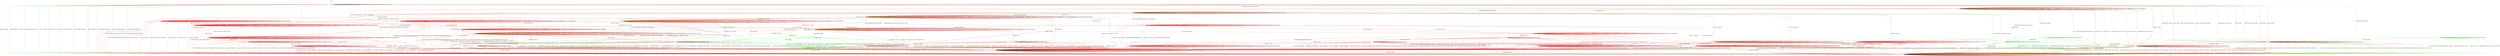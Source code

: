 digraph "" {
	graph ["Incoming time"=0.08828949928283691,
		"Outgoing time"=0.14603710174560547,
		Output="{'States': 36, 'Transitions': 837}",
		Reference="{'States': 32, 'Transitions': 683}",
		Solver=z3,
		Updated="{'States': 18, 'Transitions': 222}",
		"f-measure"=0.15027624309392265,
		precision=0.3063063063063063,
		recall=0.09956076134699854
	];
	a -> a	[key=0,
		label="CH_CLOSE / CH_NONE"];
	a -> a	[key=1,
		label="CH_REQUEST_PTY / CH_NONE"];
	a -> a	[key=2,
		label="CH_EOF / CH_NONE"];
	a -> a	[key=3,
		label="CH_DATA / CH_NONE"];
	a -> a	[key=4,
		color=red,
		label="CH_WINDOW_ADJUST / CH_NONE"];
	a -> a	[key=5,
		color=red,
		label="CH_EXTENDED_DATA / CH_NONE"];
	a -> b	[key=0,
		color=red,
		label="REKEY / KEXINIT|KEX31+NEWKEYS|NO_RESP"];
	a -> g	[key=0,
		color=green,
		label="CH_OPEN / KEXINIT"];
	a -> g	[key=1,
		color=red,
		label="CH_OPEN / KEXINIT+DISCONNECT"];
	a -> i	[key=0,
		color=green,
		label="UA_PK_NOK / KEXINIT"];
	a -> i	[key=1,
		color=green,
		label="SERVICE_REQUEST_AUTH / KEXINIT"];
	a -> i	[key=2,
		color=green,
		label="SERVICE_REQUEST_CONN / KEXINIT"];
	a -> i	[key=3,
		color=green,
		label="UA_PK_OK / KEXINIT"];
	a -> i	[key=4,
		color=red,
		label="DISCONNECT / KEXINIT"];
	a -> i	[key=5,
		color=red,
		label="UA_PK_OK / KEXINIT+DISCONNECT"];
	a -> i	[key=6,
		color=red,
		label="UA_NONE / KEXINIT+DISCONNECT"];
	a -> i	[key=7,
		color=red,
		label="NEWKEYS / KEXINIT"];
	a -> i	[key=8,
		color=red,
		label="UA_PK_NOK / KEXINIT+DISCONNECT"];
	a -> i	[key=9,
		color=red,
		label="UA_PW_OK / KEXINIT+DISCONNECT"];
	a -> i	[key=10,
		color=red,
		label="UA_PW_NOK / KEXINIT+DISCONNECT"];
	a -> j	[key=0,
		label="KEXINIT / KEXINIT"];
	a -> j	[key=1,
		color=green,
		label="KEX30 / KEXINIT+UNIMPLEMENTED"];
	a -> j	[key=2,
		color=green,
		label="NEWKEYS / KEXINIT+UNIMPLEMENTED"];
	a -> j	[key=3,
		color=red,
		label="SERVICE_REQUEST_AUTH / KEXINIT"];
	a -> j	[key=4,
		color=red,
		label="DEBUG / KEXINIT"];
	a -> j	[key=5,
		color=red,
		label="SERVICE_REQUEST_CONN / KEXINIT"];
	a -> j	[key=6,
		color=red,
		label="KEX30 / KEXINIT"];
	a -> j	[key=7,
		color=red,
		label="IGNORE / KEXINIT"];
	a -> j	[key=8,
		color=red,
		label="UNIMPLEMENTED / KEXINIT"];
	o	[color=green];
	a -> o	[key=0,
		color=green,
		label="KEXINIT_PROCEED / KEXINIT"];
	b -> b	[key=0,
		label="CH_CLOSE / CH_NONE"];
	b -> b	[key=1,
		label="CH_REQUEST_PTY / CH_NONE"];
	b -> b	[key=2,
		label="CH_EOF / CH_NONE"];
	b -> b	[key=3,
		label="CH_DATA / CH_NONE"];
	b -> b	[key=4,
		color=green,
		label="UA_PK_NOK / UA_FAILURE"];
	b -> b	[key=5,
		color=green,
		label="SERVICE_REQUEST_AUTH / SERVICE_ACCEPT"];
	b -> b	[key=6,
		color=red,
		label="KEXINIT / UNIMPLEMENTED"];
	b -> b	[key=7,
		color=red,
		label="CH_WINDOW_ADJUST / CH_NONE"];
	b -> b	[key=8,
		color=red,
		label="DEBUG / NO_RESP"];
	b -> b	[key=9,
		color=red,
		label="UA_PK_OK / UNIMPLEMENTED"];
	b -> b	[key=10,
		color=red,
		label="UA_NONE / UNIMPLEMENTED"];
	b -> b	[key=11,
		color=red,
		label="CH_EXTENDED_DATA / CH_NONE"];
	b -> b	[key=12,
		color=red,
		label="UA_PK_NOK / UNIMPLEMENTED"];
	b -> b	[key=13,
		color=red,
		label="KEX30 / UNIMPLEMENTED"];
	b -> b	[key=14,
		color=red,
		label="IGNORE / NO_RESP"];
	b -> b	[key=15,
		color=red,
		label="UNIMPLEMENTED / NO_RESP"];
	b -> b	[key=16,
		color=red,
		label="UA_PW_OK / UNIMPLEMENTED"];
	b -> b	[key=17,
		color=red,
		label="UA_PW_NOK / UNIMPLEMENTED"];
	b -> g	[key=0,
		color=green,
		label="CH_OPEN / NO_CONN"];
	b -> i	[key=0,
		label="NEWKEYS / NO_CONN"];
	b -> i	[key=1,
		color=green,
		label="KEX30 / NO_CONN"];
	b -> i	[key=2,
		color=green,
		label="SERVICE_REQUEST_CONN / NO_CONN"];
	b -> i	[key=3,
		color=red,
		label="DISCONNECT / NO_CONN"];
	b -> i	[key=4,
		color=red,
		label="SERVICE_REQUEST_CONN / DISCONNECT"];
	b -> i	[key=5,
		color=red,
		label="REKEY / UNIMPLEMENTED|UNIMPLEMENTED|NO_CONN"];
	b -> m	[key=0,
		color=green,
		label="UA_PK_OK / UA_SUCCESS"];
	b -> m	[key=1,
		color=red,
		label="SERVICE_REQUEST_AUTH / SERVICE_ACCEPT"];
	p	[color=green];
	b -> p	[key=0,
		color=green,
		label="KEXINIT_PROCEED / KEXINIT"];
	q	[color=green];
	b -> q	[key=0,
		color=green,
		label="KEXINIT / KEXINIT"];
	s	[color=red];
	b -> s	[key=0,
		color=red,
		label="CH_OPEN / UNIMPLEMENTED"];
	c -> b	[key=0,
		label="NEWKEYS / NO_RESP"];
	c -> c	[key=0,
		label="CH_CLOSE / CH_NONE"];
	c -> c	[key=1,
		label="CH_REQUEST_PTY / CH_NONE"];
	c -> c	[key=2,
		label="CH_EOF / CH_NONE"];
	c -> c	[key=3,
		label="CH_DATA / CH_NONE"];
	c -> c	[key=4,
		color=green,
		label="KEX30 / UNIMPLEMENTED"];
	c -> c	[key=5,
		color=red,
		label="CH_WINDOW_ADJUST / CH_NONE"];
	c -> c	[key=6,
		color=red,
		label="DEBUG / NO_RESP"];
	c -> c	[key=7,
		color=red,
		label="CH_EXTENDED_DATA / CH_NONE"];
	c -> c	[key=8,
		color=red,
		label="IGNORE / NO_RESP"];
	c -> c	[key=9,
		color=red,
		label="UNIMPLEMENTED / NO_RESP"];
	c -> g	[key=0,
		color=green,
		label="CH_OPEN / NO_CONN"];
	c -> g	[key=1,
		color=red,
		label="CH_OPEN / DISCONNECT"];
	c -> i	[key=0,
		color=green,
		label="UA_PK_NOK / NO_CONN"];
	c -> i	[key=1,
		color=green,
		label="SERVICE_REQUEST_AUTH / NO_CONN"];
	c -> i	[key=2,
		color=green,
		label="SERVICE_REQUEST_CONN / NO_CONN"];
	c -> i	[key=3,
		color=green,
		label="UA_PK_OK / NO_CONN"];
	c -> i	[key=4,
		color=green,
		label="KEXINIT_PROCEED / NO_CONN"];
	c -> i	[key=5,
		color=green,
		label="KEXINIT / NO_CONN"];
	c -> i	[key=6,
		color=red,
		label="DISCONNECT / NO_CONN"];
	c -> i	[key=7,
		color=red,
		label="KEXINIT / DISCONNECT"];
	c -> i	[key=8,
		color=red,
		label="SERVICE_REQUEST_AUTH / DISCONNECT"];
	c -> i	[key=9,
		color=red,
		label="UA_PK_OK / DISCONNECT"];
	c -> i	[key=10,
		color=red,
		label="SERVICE_REQUEST_CONN / DISCONNECT"];
	c -> i	[key=11,
		color=red,
		label="UA_NONE / DISCONNECT"];
	c -> i	[key=12,
		color=red,
		label="UA_PK_NOK / DISCONNECT"];
	c -> i	[key=13,
		color=red,
		label="KEX30 / DISCONNECT"];
	c -> i	[key=14,
		color=red,
		label="UA_PW_OK / DISCONNECT"];
	c -> i	[key=15,
		color=red,
		label="UA_PW_NOK / DISCONNECT"];
	c -> i	[key=16,
		color=red,
		label="REKEY / DISCONNECT|NO_CONN|NO_CONN"];
	d -> d	[key=0,
		label="CH_OPEN / CH_MAX"];
	d -> d	[key=1,
		color=green,
		label="KEX30 / UNIMPLEMENTED"];
	d -> d	[key=2,
		color=red,
		label="DEBUG / NO_RESP"];
	d -> d	[key=3,
		color=red,
		label="IGNORE / NO_RESP"];
	d -> d	[key=4,
		color=red,
		label="UNIMPLEMENTED / NO_RESP"];
	d -> g	[key=0,
		color=green,
		label="UA_PK_NOK / NO_CONN"];
	d -> g	[key=1,
		color=green,
		label="SERVICE_REQUEST_AUTH / NO_CONN"];
	d -> g	[key=2,
		color=green,
		label="SERVICE_REQUEST_CONN / NO_CONN"];
	d -> g	[key=3,
		color=green,
		label="CH_REQUEST_PTY / NO_CONN"];
	d -> g	[key=4,
		color=green,
		label="CH_DATA / NO_CONN"];
	d -> g	[key=5,
		color=green,
		label="UA_PK_OK / NO_CONN"];
	d -> g	[key=6,
		color=green,
		label="KEXINIT_PROCEED / NO_CONN"];
	d -> g	[key=7,
		color=green,
		label="KEXINIT / NO_CONN"];
	d -> g	[key=8,
		color=green,
		label="CH_EOF / NO_CONN"];
	d -> g	[key=9,
		color=red,
		label="DISCONNECT / NO_CONN"];
	d -> g	[key=10,
		color=red,
		label="KEXINIT / DISCONNECT"];
	d -> g	[key=11,
		color=red,
		label="SERVICE_REQUEST_AUTH / DISCONNECT"];
	d -> g	[key=12,
		color=red,
		label="CH_WINDOW_ADJUST / DISCONNECT"];
	d -> g	[key=13,
		color=red,
		label="UA_PK_OK / DISCONNECT"];
	d -> g	[key=14,
		color=red,
		label="SERVICE_REQUEST_CONN / DISCONNECT"];
	d -> g	[key=15,
		color=red,
		label="UA_NONE / DISCONNECT"];
	d -> g	[key=16,
		color=red,
		label="CH_EXTENDED_DATA / DISCONNECT"];
	d -> g	[key=17,
		color=red,
		label="UA_PK_NOK / DISCONNECT"];
	d -> g	[key=18,
		color=red,
		label="CH_REQUEST_PTY / DISCONNECT"];
	d -> g	[key=19,
		color=red,
		label="KEX30 / DISCONNECT"];
	d -> g	[key=20,
		color=red,
		label="CH_EOF / DISCONNECT"];
	d -> g	[key=21,
		color=red,
		label="CH_DATA / DISCONNECT"];
	d -> g	[key=22,
		color=red,
		label="UA_PW_OK / DISCONNECT"];
	d -> g	[key=23,
		color=red,
		label="UA_PW_NOK / DISCONNECT"];
	d -> g	[key=24,
		color=red,
		label="REKEY / DISCONNECT|NO_CONN|NO_CONN"];
	d -> i	[key=0,
		color=green,
		label="CH_CLOSE / NO_CONN"];
	d -> i	[key=1,
		color=red,
		label="CH_CLOSE / DISCONNECT"];
	d -> n	[key=0,
		label="NEWKEYS / NO_RESP"];
	e -> e	[key=0,
		label="CH_OPEN / CH_MAX"];
	e -> e	[key=1,
		label="CH_EOF / NO_RESP"];
	e -> e	[key=2,
		color=green,
		label="UA_PK_NOK / NO_RESP"];
	e -> e	[key=3,
		color=green,
		label="SERVICE_REQUEST_AUTH / SERVICE_ACCEPT"];
	e -> e	[key=4,
		color=green,
		label="SERVICE_REQUEST_CONN / SERVICE_ACCEPT"];
	e -> e	[key=5,
		color=green,
		label="UA_PK_OK / NO_RESP"];
	e -> e	[key=6,
		color=red,
		label="SERVICE_REQUEST_AUTH / NO_RESP"];
	e -> e	[key=7,
		color=red,
		label="CH_WINDOW_ADJUST / NO_RESP"];
	e -> e	[key=8,
		color=red,
		label="DEBUG / NO_RESP"];
	e -> e	[key=9,
		color=red,
		label="UA_PK_OK / UNIMPLEMENTED"];
	e -> e	[key=10,
		color=red,
		label="SERVICE_REQUEST_CONN / NO_RESP"];
	e -> e	[key=11,
		color=red,
		label="UA_NONE / UNIMPLEMENTED"];
	e -> e	[key=12,
		color=red,
		label="CH_EXTENDED_DATA / NO_RESP"];
	e -> e	[key=13,
		color=red,
		label="UA_PK_NOK / UNIMPLEMENTED"];
	e -> e	[key=14,
		color=red,
		label="KEX30 / NO_RESP"];
	e -> e	[key=15,
		color=red,
		label="IGNORE / NO_RESP"];
	e -> e	[key=16,
		color=red,
		label="CH_DATA / NO_RESP"];
	e -> e	[key=17,
		color=red,
		label="UNIMPLEMENTED / NO_RESP"];
	e -> e	[key=18,
		color=red,
		label="UA_PW_OK / UNIMPLEMENTED"];
	e -> e	[key=19,
		color=red,
		label="UA_PW_NOK / UNIMPLEMENTED"];
	e -> e	[key=20,
		color=red,
		label="REKEY / KEXINIT|KEX31+NEWKEYS|NO_RESP"];
	e -> f	[key=0,
		label="KEXINIT / KEXINIT"];
	e -> g	[key=0,
		label="NEWKEYS / NO_CONN"];
	e -> g	[key=1,
		color=green,
		label="KEX30 / NO_CONN"];
	e -> g	[key=2,
		color=green,
		label="CH_REQUEST_PTY / NO_CONN"];
	e -> g	[key=3,
		color=green,
		label="CH_DATA / NO_CONN"];
	e -> g	[key=4,
		color=red,
		label="DISCONNECT / NO_CONN"];
	e -> g	[key=5,
		color=red,
		label="CH_REQUEST_PTY / DISCONNECT"];
	e -> m	[key=0,
		color=green,
		label="CH_CLOSE / NO_RESP"];
	r	[color=green];
	e -> r	[key=0,
		color=green,
		label="KEXINIT_PROCEED / KEXINIT"];
	z	[color=red];
	e -> z	[key=0,
		color=red,
		label="CH_CLOSE / CH_CLOSE"];
	f -> d	[key=0,
		color=green,
		label="KEX30 / KEX31+NEWKEYS"];
	f -> f	[key=0,
		label="CH_OPEN / CH_MAX"];
	f -> f	[key=1,
		color=red,
		label="DEBUG / NO_RESP"];
	f -> f	[key=2,
		color=red,
		label="IGNORE / NO_RESP"];
	f -> f	[key=3,
		color=red,
		label="UNIMPLEMENTED / NO_RESP"];
	f -> g	[key=0,
		color=green,
		label="UA_PK_NOK / NO_CONN"];
	f -> g	[key=1,
		color=green,
		label="SERVICE_REQUEST_AUTH / NO_CONN"];
	f -> g	[key=2,
		color=green,
		label="SERVICE_REQUEST_CONN / NO_CONN"];
	f -> g	[key=3,
		color=green,
		label="NEWKEYS / UNIMPLEMENTED"];
	f -> g	[key=4,
		color=green,
		label="CH_REQUEST_PTY / NO_CONN"];
	f -> g	[key=5,
		color=green,
		label="CH_DATA / NO_CONN"];
	f -> g	[key=6,
		color=green,
		label="UA_PK_OK / NO_CONN"];
	f -> g	[key=7,
		color=green,
		label="KEXINIT_PROCEED / NO_CONN"];
	f -> g	[key=8,
		color=green,
		label="KEXINIT / NO_CONN"];
	f -> g	[key=9,
		color=green,
		label="CH_EOF / NO_CONN"];
	f -> g	[key=10,
		color=red,
		label="DISCONNECT / NO_CONN"];
	f -> g	[key=11,
		color=red,
		label="KEXINIT / DISCONNECT"];
	f -> g	[key=12,
		color=red,
		label="SERVICE_REQUEST_AUTH / DISCONNECT"];
	f -> g	[key=13,
		color=red,
		label="CH_WINDOW_ADJUST / DISCONNECT"];
	f -> g	[key=14,
		color=red,
		label="UA_PK_OK / DISCONNECT"];
	f -> g	[key=15,
		color=red,
		label="SERVICE_REQUEST_CONN / DISCONNECT"];
	f -> g	[key=16,
		color=red,
		label="UA_NONE / DISCONNECT"];
	f -> g	[key=17,
		color=red,
		label="CH_EXTENDED_DATA / DISCONNECT"];
	f -> g	[key=18,
		color=red,
		label="NEWKEYS / NO_CONN"];
	f -> g	[key=19,
		color=red,
		label="UA_PK_NOK / DISCONNECT"];
	f -> g	[key=20,
		color=red,
		label="CH_REQUEST_PTY / DISCONNECT"];
	f -> g	[key=21,
		color=red,
		label="CH_EOF / DISCONNECT"];
	f -> g	[key=22,
		color=red,
		label="CH_DATA / DISCONNECT"];
	f -> g	[key=23,
		color=red,
		label="UA_PW_OK / DISCONNECT"];
	f -> g	[key=24,
		color=red,
		label="UA_PW_NOK / DISCONNECT"];
	f -> g	[key=25,
		color=red,
		label="REKEY / DISCONNECT|NO_CONN|NO_CONN"];
	f -> i	[key=0,
		color=green,
		label="CH_CLOSE / NO_CONN"];
	f -> i	[key=1,
		color=red,
		label="CH_CLOSE / DISCONNECT"];
	jj	[color=red];
	f -> jj	[key=0,
		color=red,
		label="KEX30 / KEX31+NEWKEYS"];
	g -> g	[key=0,
		label="KEXINIT / NO_CONN"];
	g -> g	[key=1,
		label="SERVICE_REQUEST_AUTH / NO_CONN"];
	g -> g	[key=2,
		label="UA_PK_OK / NO_CONN"];
	g -> g	[key=3,
		label="SERVICE_REQUEST_CONN / NO_CONN"];
	g -> g	[key=4,
		label="NEWKEYS / NO_CONN"];
	g -> g	[key=5,
		label="UA_PK_NOK / NO_CONN"];
	g -> g	[key=6,
		label="CH_OPEN / CH_MAX"];
	g -> g	[key=7,
		label="CH_REQUEST_PTY / NO_CONN"];
	g -> g	[key=8,
		label="KEX30 / NO_CONN"];
	g -> g	[key=9,
		label="CH_EOF / NO_CONN"];
	g -> g	[key=10,
		label="CH_DATA / NO_CONN"];
	g -> g	[key=11,
		color=green,
		label="KEXINIT_PROCEED / NO_CONN"];
	g -> g	[key=12,
		color=red,
		label="DISCONNECT / NO_CONN"];
	g -> g	[key=13,
		color=red,
		label="CH_WINDOW_ADJUST / NO_CONN"];
	g -> g	[key=14,
		color=red,
		label="DEBUG / NO_CONN"];
	g -> g	[key=15,
		color=red,
		label="UA_NONE / NO_CONN"];
	g -> g	[key=16,
		color=red,
		label="CH_EXTENDED_DATA / NO_CONN"];
	g -> g	[key=17,
		color=red,
		label="IGNORE / NO_CONN"];
	g -> g	[key=18,
		color=red,
		label="UNIMPLEMENTED / NO_CONN"];
	g -> g	[key=19,
		color=red,
		label="UA_PW_OK / NO_CONN"];
	g -> g	[key=20,
		color=red,
		label="UA_PW_NOK / NO_CONN"];
	g -> g	[key=21,
		color=red,
		label="REKEY / NO_CONN|NO_CONN|NO_CONN"];
	g -> i	[key=0,
		label="CH_CLOSE / NO_CONN"];
	h -> a	[key=0];
	i -> g	[key=0,
		label="CH_OPEN / NO_CONN"];
	i -> i	[key=0,
		label="KEXINIT / NO_CONN"];
	i -> i	[key=1,
		label="SERVICE_REQUEST_AUTH / NO_CONN"];
	i -> i	[key=2,
		label="UA_PK_OK / NO_CONN"];
	i -> i	[key=3,
		label="SERVICE_REQUEST_CONN / NO_CONN"];
	i -> i	[key=4,
		label="NEWKEYS / NO_CONN"];
	i -> i	[key=5,
		label="UA_PK_NOK / NO_CONN"];
	i -> i	[key=6,
		label="CH_CLOSE / CH_NONE"];
	i -> i	[key=7,
		label="CH_REQUEST_PTY / CH_NONE"];
	i -> i	[key=8,
		label="KEX30 / NO_CONN"];
	i -> i	[key=9,
		label="CH_EOF / CH_NONE"];
	i -> i	[key=10,
		label="CH_DATA / CH_NONE"];
	i -> i	[key=11,
		color=green,
		label="KEXINIT_PROCEED / NO_CONN"];
	i -> i	[key=12,
		color=red,
		label="DISCONNECT / NO_CONN"];
	i -> i	[key=13,
		color=red,
		label="CH_WINDOW_ADJUST / CH_NONE"];
	i -> i	[key=14,
		color=red,
		label="DEBUG / NO_CONN"];
	i -> i	[key=15,
		color=red,
		label="UA_NONE / NO_CONN"];
	i -> i	[key=16,
		color=red,
		label="CH_EXTENDED_DATA / CH_NONE"];
	i -> i	[key=17,
		color=red,
		label="IGNORE / NO_CONN"];
	i -> i	[key=18,
		color=red,
		label="UNIMPLEMENTED / NO_CONN"];
	i -> i	[key=19,
		color=red,
		label="UA_PW_OK / NO_CONN"];
	i -> i	[key=20,
		color=red,
		label="UA_PW_NOK / NO_CONN"];
	i -> i	[key=21,
		color=red,
		label="REKEY / NO_CONN|NO_CONN|NO_CONN"];
	j -> c	[key=0,
		label="KEX30 / KEX31+NEWKEYS"];
	j -> g	[key=0,
		color=green,
		label="CH_OPEN / NO_CONN"];
	j -> g	[key=1,
		color=red,
		label="CH_OPEN / DISCONNECT"];
	j -> i	[key=0,
		color=green,
		label="UA_PK_NOK / NO_CONN"];
	j -> i	[key=1,
		color=green,
		label="SERVICE_REQUEST_AUTH / NO_CONN"];
	j -> i	[key=2,
		color=green,
		label="SERVICE_REQUEST_CONN / NO_CONN"];
	j -> i	[key=3,
		color=green,
		label="UA_PK_OK / NO_CONN"];
	j -> i	[key=4,
		color=green,
		label="KEXINIT_PROCEED / NO_CONN"];
	j -> i	[key=5,
		color=green,
		label="KEXINIT / NO_CONN"];
	j -> i	[key=6,
		color=red,
		label="DISCONNECT / NO_CONN"];
	j -> i	[key=7,
		color=red,
		label="KEXINIT / DISCONNECT"];
	j -> i	[key=8,
		color=red,
		label="SERVICE_REQUEST_AUTH / DISCONNECT"];
	j -> i	[key=9,
		color=red,
		label="UA_PK_OK / DISCONNECT"];
	j -> i	[key=10,
		color=red,
		label="SERVICE_REQUEST_CONN / DISCONNECT"];
	j -> i	[key=11,
		color=red,
		label="UA_NONE / DISCONNECT"];
	j -> i	[key=12,
		color=red,
		label="NEWKEYS / NO_CONN"];
	j -> i	[key=13,
		color=red,
		label="UA_PK_NOK / DISCONNECT"];
	j -> i	[key=14,
		color=red,
		label="UA_PW_OK / DISCONNECT"];
	j -> i	[key=15,
		color=red,
		label="UA_PW_NOK / DISCONNECT"];
	j -> i	[key=16,
		color=red,
		label="REKEY / DISCONNECT|NO_CONN|NO_CONN"];
	j -> j	[key=0,
		label="CH_CLOSE / CH_NONE"];
	j -> j	[key=1,
		label="CH_REQUEST_PTY / CH_NONE"];
	j -> j	[key=2,
		label="CH_EOF / CH_NONE"];
	j -> j	[key=3,
		label="CH_DATA / CH_NONE"];
	j -> j	[key=4,
		color=green,
		label="NEWKEYS / UNIMPLEMENTED"];
	j -> j	[key=5,
		color=red,
		label="CH_WINDOW_ADJUST / CH_NONE"];
	j -> j	[key=6,
		color=red,
		label="DEBUG / NO_RESP"];
	j -> j	[key=7,
		color=red,
		label="CH_EXTENDED_DATA / CH_NONE"];
	j -> j	[key=8,
		color=red,
		label="IGNORE / NO_RESP"];
	j -> j	[key=9,
		color=red,
		label="UNIMPLEMENTED / NO_RESP"];
	k -> e	[key=0,
		color=green,
		label="CH_EOF / CH_EOF"];
	k -> e	[key=1,
		color=red,
		label="REKEY / KEXINIT|KEX31+NEWKEYS|NO_RESP"];
	k -> f	[key=0,
		label="KEXINIT / KEXINIT"];
	k -> g	[key=0,
		label="NEWKEYS / NO_CONN"];
	k -> g	[key=1,
		color=green,
		label="KEX30 / NO_CONN"];
	k -> g	[key=2,
		color=green,
		label="CH_REQUEST_PTY / NO_CONN"];
	k -> g	[key=3,
		color=red,
		label="DISCONNECT / NO_CONN"];
	k -> g	[key=4,
		color=red,
		label="CH_REQUEST_PTY / DISCONNECT"];
	k -> k	[key=0,
		label="CH_OPEN / CH_MAX"];
	k -> k	[key=1,
		label="CH_DATA / NO_RESP"];
	k -> k	[key=2,
		color=green,
		label="UA_PK_NOK / NO_RESP"];
	k -> k	[key=3,
		color=green,
		label="SERVICE_REQUEST_AUTH / SERVICE_ACCEPT"];
	k -> k	[key=4,
		color=green,
		label="SERVICE_REQUEST_CONN / SERVICE_ACCEPT"];
	k -> k	[key=5,
		color=green,
		label="UA_PK_OK / NO_RESP"];
	k -> k	[key=6,
		color=red,
		label="SERVICE_REQUEST_AUTH / UNIMPLEMENTED"];
	k -> k	[key=7,
		color=red,
		label="CH_WINDOW_ADJUST / NO_RESP"];
	k -> k	[key=8,
		color=red,
		label="DEBUG / NO_RESP"];
	k -> k	[key=9,
		color=red,
		label="UA_PK_OK / UNIMPLEMENTED"];
	k -> k	[key=10,
		color=red,
		label="SERVICE_REQUEST_CONN / UNIMPLEMENTED"];
	k -> k	[key=11,
		color=red,
		label="UA_NONE / UNIMPLEMENTED"];
	k -> k	[key=12,
		color=red,
		label="CH_EXTENDED_DATA / NO_RESP"];
	k -> k	[key=13,
		color=red,
		label="UA_PK_NOK / UNIMPLEMENTED"];
	k -> k	[key=14,
		color=red,
		label="KEX30 / UNIMPLEMENTED"];
	k -> k	[key=15,
		color=red,
		label="IGNORE / NO_RESP"];
	k -> k	[key=16,
		color=red,
		label="CH_EOF / NO_RESP"];
	k -> k	[key=17,
		color=red,
		label="UNIMPLEMENTED / NO_RESP"];
	k -> k	[key=18,
		color=red,
		label="UA_PW_OK / UNIMPLEMENTED"];
	k -> k	[key=19,
		color=red,
		label="UA_PW_NOK / UNIMPLEMENTED"];
	k -> m	[key=0,
		color=green,
		label="CH_CLOSE / CH_EOF"];
	k -> r	[key=0,
		color=green,
		label="KEXINIT_PROCEED / KEXINIT"];
	t	[color=red];
	k -> t	[key=0,
		color=red,
		label="CH_CLOSE / CH_CLOSE"];
	l -> e	[key=0,
		color=green,
		label="CH_REQUEST_PTY / CH_SUCCESS"];
	l -> f	[key=0,
		color=green,
		label="KEXINIT / KEXINIT"];
	l -> g	[key=0,
		label="NEWKEYS / NO_CONN"];
	l -> g	[key=1,
		color=green,
		label="KEX30 / NO_CONN"];
	l -> g	[key=2,
		color=green,
		label="CH_DATA / NO_CONN"];
	l -> g	[key=3,
		color=red,
		label="DISCONNECT / NO_CONN"];
	l -> k	[key=0,
		color=red,
		label="CH_REQUEST_PTY / CH_SUCCESS"];
	l -> l	[key=0,
		label="CH_OPEN / CH_MAX"];
	l -> l	[key=1,
		label="CH_EOF / NO_RESP"];
	l -> l	[key=2,
		color=green,
		label="UA_PK_NOK / NO_RESP"];
	l -> l	[key=3,
		color=green,
		label="SERVICE_REQUEST_AUTH / SERVICE_ACCEPT"];
	l -> l	[key=4,
		color=green,
		label="SERVICE_REQUEST_CONN / SERVICE_ACCEPT"];
	l -> l	[key=5,
		color=green,
		label="UA_PK_OK / NO_RESP"];
	l -> l	[key=6,
		color=red,
		label="SERVICE_REQUEST_AUTH / UNIMPLEMENTED"];
	l -> l	[key=7,
		color=red,
		label="CH_WINDOW_ADJUST / NO_RESP"];
	l -> l	[key=8,
		color=red,
		label="DEBUG / NO_RESP"];
	l -> l	[key=9,
		color=red,
		label="UA_PK_OK / UNIMPLEMENTED"];
	l -> l	[key=10,
		color=red,
		label="SERVICE_REQUEST_CONN / UNIMPLEMENTED"];
	l -> l	[key=11,
		color=red,
		label="UA_NONE / UNIMPLEMENTED"];
	l -> l	[key=12,
		color=red,
		label="CH_EXTENDED_DATA / NO_RESP"];
	l -> l	[key=13,
		color=red,
		label="UA_PK_NOK / UNIMPLEMENTED"];
	l -> l	[key=14,
		color=red,
		label="KEX30 / UNIMPLEMENTED"];
	l -> l	[key=15,
		color=red,
		label="IGNORE / NO_RESP"];
	l -> l	[key=16,
		color=red,
		label="CH_DATA / NO_RESP"];
	l -> l	[key=17,
		color=red,
		label="UNIMPLEMENTED / NO_RESP"];
	l -> l	[key=18,
		color=red,
		label="UA_PW_OK / UNIMPLEMENTED"];
	l -> l	[key=19,
		color=red,
		label="UA_PW_NOK / UNIMPLEMENTED"];
	l -> m	[key=0,
		color=green,
		label="CH_CLOSE / NO_RESP"];
	l -> n	[key=0,
		color=red,
		label="REKEY / KEXINIT|KEX31+NEWKEYS|NO_RESP"];
	l -> r	[key=0,
		color=green,
		label="KEXINIT_PROCEED / KEXINIT"];
	l -> t	[key=0,
		color=red,
		label="CH_CLOSE / CH_CLOSE"];
	ff	[color=red];
	l -> ff	[key=0,
		color=red,
		label="KEXINIT / KEXINIT"];
	m -> i	[key=0,
		label="NEWKEYS / NO_CONN"];
	m -> i	[key=1,
		color=green,
		label="KEX30 / NO_CONN"];
	m -> i	[key=2,
		color=red,
		label="DISCONNECT / NO_CONN"];
	m -> i	[key=3,
		color=red,
		label="SERVICE_REQUEST_CONN / DISCONNECT"];
	m -> i	[key=4,
		color=red,
		label="REKEY / UNIMPLEMENTED|UNIMPLEMENTED|NO_CONN"];
	m -> m	[key=0,
		label="SERVICE_REQUEST_AUTH / SERVICE_ACCEPT"];
	m -> m	[key=1,
		label="CH_CLOSE / CH_NONE"];
	m -> m	[key=2,
		label="CH_REQUEST_PTY / CH_NONE"];
	m -> m	[key=3,
		label="CH_EOF / CH_NONE"];
	m -> m	[key=4,
		label="CH_DATA / CH_NONE"];
	m -> m	[key=5,
		color=green,
		label="UA_PK_NOK / NO_RESP"];
	m -> m	[key=6,
		color=green,
		label="SERVICE_REQUEST_CONN / SERVICE_ACCEPT"];
	m -> m	[key=7,
		color=green,
		label="UA_PK_OK / NO_RESP"];
	m -> m	[key=8,
		color=red,
		label="KEXINIT / UNIMPLEMENTED"];
	m -> m	[key=9,
		color=red,
		label="CH_WINDOW_ADJUST / CH_NONE"];
	m -> m	[key=10,
		color=red,
		label="DEBUG / NO_RESP"];
	m -> m	[key=11,
		color=red,
		label="CH_EXTENDED_DATA / CH_NONE"];
	m -> m	[key=12,
		color=red,
		label="KEX30 / UNIMPLEMENTED"];
	m -> m	[key=13,
		color=red,
		label="IGNORE / NO_RESP"];
	m -> m	[key=14,
		color=red,
		label="UNIMPLEMENTED / NO_RESP"];
	m -> n	[key=0,
		color=green,
		label="CH_OPEN / CH_OPEN_SUCCESS"];
	m -> p	[key=0,
		color=green,
		label="KEXINIT_PROCEED / KEXINIT"];
	m -> q	[key=0,
		color=green,
		label="KEXINIT / KEXINIT"];
	m -> t	[key=0,
		color=red,
		label="UA_PK_OK / UA_SUCCESS"];
	m -> t	[key=1,
		color=red,
		label="UA_PW_OK / UA_SUCCESS"];
	u	[color=red];
	m -> u	[key=0,
		color=red,
		label="UA_PW_NOK / UA_FAILURE"];
	v	[color=red];
	m -> v	[key=0,
		color=red,
		label="UA_NONE / UA_FAILURE"];
	w	[color=red];
	m -> w	[key=0,
		color=red,
		label="UA_PK_NOK / UA_FAILURE"];
	x	[color=red];
	m -> x	[key=0,
		color=red,
		label="CH_OPEN / UNIMPLEMENTED"];
	n -> e	[key=0,
		color=red,
		label="CH_REQUEST_PTY / CH_SUCCESS"];
	n -> f	[key=0,
		color=green,
		label="KEXINIT / KEXINIT"];
	n -> g	[key=0,
		label="NEWKEYS / NO_CONN"];
	n -> g	[key=1,
		color=green,
		label="KEX30 / NO_CONN"];
	n -> g	[key=2,
		color=red,
		label="DISCONNECT / NO_CONN"];
	n -> k	[key=0,
		color=green,
		label="CH_REQUEST_PTY / CH_SUCCESS"];
	n -> l	[key=0,
		color=green,
		label="CH_EOF / CH_EOF"];
	n -> m	[key=0,
		color=green,
		label="CH_CLOSE / CH_EOF"];
	n -> n	[key=0,
		label="CH_OPEN / CH_MAX"];
	n -> n	[key=1,
		label="CH_DATA / NO_RESP"];
	n -> n	[key=2,
		color=green,
		label="UA_PK_NOK / NO_RESP"];
	n -> n	[key=3,
		color=green,
		label="SERVICE_REQUEST_AUTH / SERVICE_ACCEPT"];
	n -> n	[key=4,
		color=green,
		label="SERVICE_REQUEST_CONN / SERVICE_ACCEPT"];
	n -> n	[key=5,
		color=green,
		label="UA_PK_OK / NO_RESP"];
	n -> n	[key=6,
		color=red,
		label="SERVICE_REQUEST_AUTH / NO_RESP"];
	n -> n	[key=7,
		color=red,
		label="CH_WINDOW_ADJUST / NO_RESP"];
	n -> n	[key=8,
		color=red,
		label="DEBUG / NO_RESP"];
	n -> n	[key=9,
		color=red,
		label="UA_PK_OK / UNIMPLEMENTED"];
	n -> n	[key=10,
		color=red,
		label="SERVICE_REQUEST_CONN / NO_RESP"];
	n -> n	[key=11,
		color=red,
		label="UA_NONE / UNIMPLEMENTED"];
	n -> n	[key=12,
		color=red,
		label="CH_EXTENDED_DATA / NO_RESP"];
	n -> n	[key=13,
		color=red,
		label="UA_PK_NOK / UNIMPLEMENTED"];
	n -> n	[key=14,
		color=red,
		label="KEX30 / NO_RESP"];
	n -> n	[key=15,
		color=red,
		label="IGNORE / NO_RESP"];
	n -> n	[key=16,
		color=red,
		label="CH_EOF / NO_RESP"];
	n -> n	[key=17,
		color=red,
		label="UNIMPLEMENTED / NO_RESP"];
	n -> n	[key=18,
		color=red,
		label="UA_PW_OK / UNIMPLEMENTED"];
	n -> n	[key=19,
		color=red,
		label="UA_PW_NOK / UNIMPLEMENTED"];
	n -> n	[key=20,
		color=red,
		label="REKEY / KEXINIT|KEX31+NEWKEYS|NO_RESP"];
	n -> r	[key=0,
		color=green,
		label="KEXINIT_PROCEED / KEXINIT"];
	n -> z	[key=0,
		color=red,
		label="CH_CLOSE / CH_CLOSE"];
	n -> ff	[key=0,
		color=red,
		label="KEXINIT / KEXINIT"];
	o -> g	[key=0,
		color=green,
		label="CH_OPEN / NO_CONN"];
	o -> i	[key=0,
		color=green,
		label="UA_PK_NOK / NO_CONN"];
	o -> i	[key=1,
		color=green,
		label="SERVICE_REQUEST_AUTH / NO_CONN"];
	o -> i	[key=2,
		color=green,
		label="SERVICE_REQUEST_CONN / NO_CONN"];
	o -> i	[key=3,
		color=green,
		label="UA_PK_OK / NO_CONN"];
	o -> i	[key=4,
		color=green,
		label="KEXINIT_PROCEED / NO_CONN"];
	o -> i	[key=5,
		color=green,
		label="KEXINIT / NO_CONN"];
	o -> j	[key=0,
		color=green,
		label="KEX30 / NO_RESP"];
	o -> o	[key=0,
		color=green,
		label="NEWKEYS / UNIMPLEMENTED"];
	o -> o	[key=1,
		color=green,
		label="CH_REQUEST_PTY / CH_NONE"];
	o -> o	[key=2,
		color=green,
		label="CH_DATA / CH_NONE"];
	o -> o	[key=3,
		color=green,
		label="CH_CLOSE / CH_NONE"];
	o -> o	[key=4,
		color=green,
		label="CH_EOF / CH_NONE"];
	p -> g	[key=0,
		color=green,
		label="CH_OPEN / NO_CONN"];
	p -> i	[key=0,
		color=green,
		label="UA_PK_NOK / NO_CONN"];
	p -> i	[key=1,
		color=green,
		label="SERVICE_REQUEST_AUTH / NO_CONN"];
	p -> i	[key=2,
		color=green,
		label="SERVICE_REQUEST_CONN / NO_CONN"];
	p -> i	[key=3,
		color=green,
		label="NEWKEYS / UNIMPLEMENTED"];
	p -> i	[key=4,
		color=green,
		label="UA_PK_OK / NO_CONN"];
	p -> i	[key=5,
		color=green,
		label="KEXINIT_PROCEED / NO_CONN"];
	p -> i	[key=6,
		color=green,
		label="KEXINIT / NO_CONN"];
	p -> p	[key=0,
		color=green,
		label="CH_REQUEST_PTY / CH_NONE"];
	p -> p	[key=1,
		color=green,
		label="CH_DATA / CH_NONE"];
	p -> p	[key=2,
		color=green,
		label="CH_CLOSE / CH_NONE"];
	p -> p	[key=3,
		color=green,
		label="CH_EOF / CH_NONE"];
	p -> q	[key=0,
		color=green,
		label="KEX30 / NO_RESP"];
	q -> c	[key=0,
		color=green,
		label="KEX30 / KEX31+NEWKEYS"];
	q -> g	[key=0,
		color=green,
		label="CH_OPEN / NO_CONN"];
	q -> i	[key=0,
		color=green,
		label="UA_PK_NOK / NO_CONN"];
	q -> i	[key=1,
		color=green,
		label="SERVICE_REQUEST_AUTH / NO_CONN"];
	q -> i	[key=2,
		color=green,
		label="SERVICE_REQUEST_CONN / NO_CONN"];
	q -> i	[key=3,
		color=green,
		label="NEWKEYS / UNIMPLEMENTED"];
	q -> i	[key=4,
		color=green,
		label="UA_PK_OK / NO_CONN"];
	q -> i	[key=5,
		color=green,
		label="KEXINIT_PROCEED / NO_CONN"];
	q -> i	[key=6,
		color=green,
		label="KEXINIT / NO_CONN"];
	q -> q	[key=0,
		color=green,
		label="CH_REQUEST_PTY / CH_NONE"];
	q -> q	[key=1,
		color=green,
		label="CH_DATA / CH_NONE"];
	q -> q	[key=2,
		color=green,
		label="CH_CLOSE / CH_NONE"];
	q -> q	[key=3,
		color=green,
		label="CH_EOF / CH_NONE"];
	r -> f	[key=0,
		color=green,
		label="KEX30 / NO_RESP"];
	r -> g	[key=0,
		color=green,
		label="UA_PK_NOK / NO_CONN"];
	r -> g	[key=1,
		color=green,
		label="SERVICE_REQUEST_AUTH / NO_CONN"];
	r -> g	[key=2,
		color=green,
		label="SERVICE_REQUEST_CONN / NO_CONN"];
	r -> g	[key=3,
		color=green,
		label="NEWKEYS / UNIMPLEMENTED"];
	r -> g	[key=4,
		color=green,
		label="CH_REQUEST_PTY / NO_CONN"];
	r -> g	[key=5,
		color=green,
		label="CH_DATA / NO_CONN"];
	r -> g	[key=6,
		color=green,
		label="UA_PK_OK / NO_CONN"];
	r -> g	[key=7,
		color=green,
		label="KEXINIT_PROCEED / NO_CONN"];
	r -> g	[key=8,
		color=green,
		label="KEXINIT / NO_CONN"];
	r -> g	[key=9,
		color=green,
		label="CH_EOF / NO_CONN"];
	r -> i	[key=0,
		color=green,
		label="CH_CLOSE / NO_CONN"];
	r -> r	[key=0,
		color=green,
		label="CH_OPEN / CH_MAX"];
	s -> b	[key=0,
		color=red,
		label="CH_CLOSE / UNIMPLEMENTED"];
	s -> g	[key=0,
		color=red,
		label="DISCONNECT / NO_CONN"];
	s -> g	[key=1,
		color=red,
		label="SERVICE_REQUEST_CONN / DISCONNECT"];
	s -> g	[key=2,
		color=red,
		label="NEWKEYS / NO_CONN"];
	s -> g	[key=3,
		color=red,
		label="REKEY / UNIMPLEMENTED|UNIMPLEMENTED|NO_CONN"];
	s -> s	[key=0,
		color=red,
		label="KEXINIT / UNIMPLEMENTED"];
	s -> s	[key=1,
		color=red,
		label="CH_WINDOW_ADJUST / UNIMPLEMENTED"];
	s -> s	[key=2,
		color=red,
		label="DEBUG / NO_RESP"];
	s -> s	[key=3,
		color=red,
		label="UA_PK_OK / UNIMPLEMENTED"];
	s -> s	[key=4,
		color=red,
		label="UA_NONE / UNIMPLEMENTED"];
	s -> s	[key=5,
		color=red,
		label="CH_EXTENDED_DATA / UNIMPLEMENTED"];
	s -> s	[key=6,
		color=red,
		label="UA_PK_NOK / UNIMPLEMENTED"];
	s -> s	[key=7,
		color=red,
		label="CH_OPEN / CH_MAX"];
	s -> s	[key=8,
		color=red,
		label="CH_REQUEST_PTY / UNIMPLEMENTED"];
	s -> s	[key=9,
		color=red,
		label="KEX30 / UNIMPLEMENTED"];
	s -> s	[key=10,
		color=red,
		label="IGNORE / NO_RESP"];
	s -> s	[key=11,
		color=red,
		label="CH_EOF / UNIMPLEMENTED"];
	s -> s	[key=12,
		color=red,
		label="CH_DATA / UNIMPLEMENTED"];
	s -> s	[key=13,
		color=red,
		label="UNIMPLEMENTED / NO_RESP"];
	s -> s	[key=14,
		color=red,
		label="UA_PW_OK / UNIMPLEMENTED"];
	s -> s	[key=15,
		color=red,
		label="UA_PW_NOK / UNIMPLEMENTED"];
	s -> x	[key=0,
		color=red,
		label="SERVICE_REQUEST_AUTH / SERVICE_ACCEPT"];
	t -> i	[key=0,
		color=red,
		label="DISCONNECT / NO_CONN"];
	t -> i	[key=1,
		color=red,
		label="NEWKEYS / NO_CONN"];
	t -> l	[key=0,
		color=red,
		label="CH_OPEN / CH_OPEN_SUCCESS"];
	t -> t	[key=0,
		color=red,
		label="SERVICE_REQUEST_AUTH / UNIMPLEMENTED"];
	t -> t	[key=1,
		color=red,
		label="CH_WINDOW_ADJUST / CH_NONE"];
	t -> t	[key=2,
		color=red,
		label="DEBUG / NO_RESP"];
	t -> t	[key=3,
		color=red,
		label="UA_PK_OK / UNIMPLEMENTED"];
	t -> t	[key=4,
		color=red,
		label="SERVICE_REQUEST_CONN / UNIMPLEMENTED"];
	t -> t	[key=5,
		color=red,
		label="UA_NONE / UNIMPLEMENTED"];
	t -> t	[key=6,
		color=red,
		label="CH_EXTENDED_DATA / CH_NONE"];
	t -> t	[key=7,
		color=red,
		label="UA_PK_NOK / UNIMPLEMENTED"];
	t -> t	[key=8,
		color=red,
		label="CH_CLOSE / CH_NONE"];
	t -> t	[key=9,
		color=red,
		label="CH_REQUEST_PTY / CH_NONE"];
	t -> t	[key=10,
		color=red,
		label="KEX30 / UNIMPLEMENTED"];
	t -> t	[key=11,
		color=red,
		label="IGNORE / NO_RESP"];
	t -> t	[key=12,
		color=red,
		label="CH_EOF / CH_NONE"];
	t -> t	[key=13,
		color=red,
		label="CH_DATA / CH_NONE"];
	t -> t	[key=14,
		color=red,
		label="UNIMPLEMENTED / NO_RESP"];
	t -> t	[key=15,
		color=red,
		label="UA_PW_OK / UNIMPLEMENTED"];
	t -> t	[key=16,
		color=red,
		label="UA_PW_NOK / UNIMPLEMENTED"];
	y	[color=red];
	t -> y	[key=0,
		color=red,
		label="KEXINIT / KEXINIT"];
	t -> z	[key=0,
		color=red,
		label="REKEY / KEXINIT|KEX31+NEWKEYS|NO_RESP"];
	u -> i	[key=0,
		color=red,
		label="DISCONNECT / NO_CONN"];
	u -> i	[key=1,
		color=red,
		label="UA_PK_OK / DISCONNECT"];
	u -> i	[key=2,
		color=red,
		label="SERVICE_REQUEST_CONN / DISCONNECT"];
	u -> i	[key=3,
		color=red,
		label="UA_NONE / DISCONNECT"];
	u -> i	[key=4,
		color=red,
		label="NEWKEYS / NO_CONN"];
	u -> i	[key=5,
		color=red,
		label="UA_PK_NOK / DISCONNECT"];
	u -> i	[key=6,
		color=red,
		label="REKEY / UNIMPLEMENTED|UNIMPLEMENTED|NO_CONN"];
	u -> t	[key=0,
		color=red,
		label="UA_PW_OK / UA_SUCCESS"];
	u -> u	[key=0,
		color=red,
		label="KEXINIT / UNIMPLEMENTED"];
	u -> u	[key=1,
		color=red,
		label="SERVICE_REQUEST_AUTH / SERVICE_ACCEPT"];
	u -> u	[key=2,
		color=red,
		label="CH_WINDOW_ADJUST / CH_NONE"];
	u -> u	[key=3,
		color=red,
		label="DEBUG / NO_RESP"];
	u -> u	[key=4,
		color=red,
		label="CH_EXTENDED_DATA / CH_NONE"];
	u -> u	[key=5,
		color=red,
		label="CH_CLOSE / CH_NONE"];
	u -> u	[key=6,
		color=red,
		label="CH_REQUEST_PTY / CH_NONE"];
	u -> u	[key=7,
		color=red,
		label="KEX30 / UNIMPLEMENTED"];
	u -> u	[key=8,
		color=red,
		label="IGNORE / NO_RESP"];
	u -> u	[key=9,
		color=red,
		label="CH_EOF / CH_NONE"];
	u -> u	[key=10,
		color=red,
		label="CH_DATA / CH_NONE"];
	u -> u	[key=11,
		color=red,
		label="UNIMPLEMENTED / NO_RESP"];
	u -> u	[key=12,
		color=red,
		label="UA_PW_NOK / UA_FAILURE"];
	aa	[color=red];
	u -> aa	[key=0,
		color=red,
		label="CH_OPEN / UNIMPLEMENTED"];
	v -> i	[key=0,
		color=red,
		label="DISCONNECT / NO_CONN"];
	v -> i	[key=1,
		color=red,
		label="UA_PK_OK / DISCONNECT"];
	v -> i	[key=2,
		color=red,
		label="SERVICE_REQUEST_CONN / DISCONNECT"];
	v -> i	[key=3,
		color=red,
		label="NEWKEYS / NO_CONN"];
	v -> i	[key=4,
		color=red,
		label="UA_PK_NOK / DISCONNECT"];
	v -> i	[key=5,
		color=red,
		label="UA_PW_OK / DISCONNECT"];
	v -> i	[key=6,
		color=red,
		label="UA_PW_NOK / DISCONNECT"];
	v -> i	[key=7,
		color=red,
		label="REKEY / UNIMPLEMENTED|UNIMPLEMENTED|NO_CONN"];
	v -> v	[key=0,
		color=red,
		label="KEXINIT / UNIMPLEMENTED"];
	v -> v	[key=1,
		color=red,
		label="SERVICE_REQUEST_AUTH / SERVICE_ACCEPT"];
	v -> v	[key=2,
		color=red,
		label="CH_WINDOW_ADJUST / CH_NONE"];
	v -> v	[key=3,
		color=red,
		label="DEBUG / NO_RESP"];
	v -> v	[key=4,
		color=red,
		label="UA_NONE / UA_FAILURE"];
	v -> v	[key=5,
		color=red,
		label="CH_EXTENDED_DATA / CH_NONE"];
	v -> v	[key=6,
		color=red,
		label="CH_CLOSE / CH_NONE"];
	v -> v	[key=7,
		color=red,
		label="CH_REQUEST_PTY / CH_NONE"];
	v -> v	[key=8,
		color=red,
		label="KEX30 / UNIMPLEMENTED"];
	v -> v	[key=9,
		color=red,
		label="IGNORE / NO_RESP"];
	v -> v	[key=10,
		color=red,
		label="CH_EOF / CH_NONE"];
	v -> v	[key=11,
		color=red,
		label="CH_DATA / CH_NONE"];
	v -> v	[key=12,
		color=red,
		label="UNIMPLEMENTED / NO_RESP"];
	bb	[color=red];
	v -> bb	[key=0,
		color=red,
		label="CH_OPEN / UNIMPLEMENTED"];
	w -> i	[key=0,
		color=red,
		label="DISCONNECT / NO_CONN"];
	w -> i	[key=1,
		color=red,
		label="UA_PK_OK / DISCONNECT"];
	w -> i	[key=2,
		color=red,
		label="SERVICE_REQUEST_CONN / DISCONNECT"];
	w -> i	[key=3,
		color=red,
		label="UA_NONE / DISCONNECT"];
	w -> i	[key=4,
		color=red,
		label="NEWKEYS / NO_CONN"];
	w -> i	[key=5,
		color=red,
		label="UA_PW_OK / DISCONNECT"];
	w -> i	[key=6,
		color=red,
		label="UA_PW_NOK / DISCONNECT"];
	w -> i	[key=7,
		color=red,
		label="REKEY / UNIMPLEMENTED|UNIMPLEMENTED|NO_CONN"];
	w -> w	[key=0,
		color=red,
		label="KEXINIT / UNIMPLEMENTED"];
	w -> w	[key=1,
		color=red,
		label="SERVICE_REQUEST_AUTH / SERVICE_ACCEPT"];
	w -> w	[key=2,
		color=red,
		label="CH_WINDOW_ADJUST / CH_NONE"];
	w -> w	[key=3,
		color=red,
		label="DEBUG / NO_RESP"];
	w -> w	[key=4,
		color=red,
		label="CH_EXTENDED_DATA / CH_NONE"];
	w -> w	[key=5,
		color=red,
		label="UA_PK_NOK / UA_FAILURE"];
	w -> w	[key=6,
		color=red,
		label="CH_CLOSE / CH_NONE"];
	w -> w	[key=7,
		color=red,
		label="CH_REQUEST_PTY / CH_NONE"];
	w -> w	[key=8,
		color=red,
		label="KEX30 / UNIMPLEMENTED"];
	w -> w	[key=9,
		color=red,
		label="IGNORE / NO_RESP"];
	w -> w	[key=10,
		color=red,
		label="CH_EOF / CH_NONE"];
	w -> w	[key=11,
		color=red,
		label="CH_DATA / CH_NONE"];
	w -> w	[key=12,
		color=red,
		label="UNIMPLEMENTED / NO_RESP"];
	cc	[color=red];
	w -> cc	[key=0,
		color=red,
		label="CH_OPEN / UNIMPLEMENTED"];
	x -> g	[key=0,
		color=red,
		label="DISCONNECT / NO_CONN"];
	x -> g	[key=1,
		color=red,
		label="SERVICE_REQUEST_CONN / DISCONNECT"];
	x -> g	[key=2,
		color=red,
		label="NEWKEYS / NO_CONN"];
	x -> g	[key=3,
		color=red,
		label="REKEY / UNIMPLEMENTED|UNIMPLEMENTED|NO_CONN"];
	x -> m	[key=0,
		color=red,
		label="CH_CLOSE / UNIMPLEMENTED"];
	x -> x	[key=0,
		color=red,
		label="KEXINIT / UNIMPLEMENTED"];
	x -> x	[key=1,
		color=red,
		label="SERVICE_REQUEST_AUTH / SERVICE_ACCEPT"];
	x -> x	[key=2,
		color=red,
		label="CH_WINDOW_ADJUST / UNIMPLEMENTED"];
	x -> x	[key=3,
		color=red,
		label="DEBUG / NO_RESP"];
	x -> x	[key=4,
		color=red,
		label="CH_EXTENDED_DATA / UNIMPLEMENTED"];
	x -> x	[key=5,
		color=red,
		label="CH_OPEN / CH_MAX"];
	x -> x	[key=6,
		color=red,
		label="CH_REQUEST_PTY / UNIMPLEMENTED"];
	x -> x	[key=7,
		color=red,
		label="KEX30 / UNIMPLEMENTED"];
	x -> x	[key=8,
		color=red,
		label="IGNORE / NO_RESP"];
	x -> x	[key=9,
		color=red,
		label="CH_EOF / UNIMPLEMENTED"];
	x -> x	[key=10,
		color=red,
		label="CH_DATA / UNIMPLEMENTED"];
	x -> x	[key=11,
		color=red,
		label="UNIMPLEMENTED / NO_RESP"];
	x -> aa	[key=0,
		color=red,
		label="UA_PW_NOK / UA_FAILURE"];
	x -> bb	[key=0,
		color=red,
		label="UA_NONE / UA_FAILURE"];
	x -> cc	[key=0,
		color=red,
		label="UA_PK_NOK / UA_FAILURE"];
	dd	[color=red];
	x -> dd	[key=0,
		color=red,
		label="UA_PK_OK / UA_SUCCESS"];
	x -> dd	[key=1,
		color=red,
		label="UA_PW_OK / UA_SUCCESS"];
	y -> g	[key=0,
		color=red,
		label="CH_OPEN / DISCONNECT"];
	y -> i	[key=0,
		color=red,
		label="DISCONNECT / NO_CONN"];
	y -> i	[key=1,
		color=red,
		label="KEXINIT / DISCONNECT"];
	y -> i	[key=2,
		color=red,
		label="SERVICE_REQUEST_AUTH / DISCONNECT"];
	y -> i	[key=3,
		color=red,
		label="UA_PK_OK / DISCONNECT"];
	y -> i	[key=4,
		color=red,
		label="SERVICE_REQUEST_CONN / DISCONNECT"];
	y -> i	[key=5,
		color=red,
		label="UA_NONE / DISCONNECT"];
	y -> i	[key=6,
		color=red,
		label="NEWKEYS / NO_CONN"];
	y -> i	[key=7,
		color=red,
		label="UA_PK_NOK / DISCONNECT"];
	y -> i	[key=8,
		color=red,
		label="UA_PW_OK / DISCONNECT"];
	y -> i	[key=9,
		color=red,
		label="UA_PW_NOK / DISCONNECT"];
	y -> i	[key=10,
		color=red,
		label="REKEY / DISCONNECT|NO_CONN|NO_CONN"];
	y -> y	[key=0,
		color=red,
		label="CH_WINDOW_ADJUST / CH_NONE"];
	y -> y	[key=1,
		color=red,
		label="DEBUG / NO_RESP"];
	y -> y	[key=2,
		color=red,
		label="CH_EXTENDED_DATA / CH_NONE"];
	y -> y	[key=3,
		color=red,
		label="CH_CLOSE / CH_NONE"];
	y -> y	[key=4,
		color=red,
		label="CH_REQUEST_PTY / CH_NONE"];
	y -> y	[key=5,
		color=red,
		label="IGNORE / NO_RESP"];
	y -> y	[key=6,
		color=red,
		label="CH_EOF / CH_NONE"];
	y -> y	[key=7,
		color=red,
		label="CH_DATA / CH_NONE"];
	y -> y	[key=8,
		color=red,
		label="UNIMPLEMENTED / NO_RESP"];
	ee	[color=red];
	y -> ee	[key=0,
		color=red,
		label="KEX30 / KEX31+NEWKEYS"];
	z -> i	[key=0,
		color=red,
		label="DISCONNECT / NO_CONN"];
	z -> i	[key=1,
		color=red,
		label="NEWKEYS / NO_CONN"];
	z -> n	[key=0,
		color=red,
		label="CH_OPEN / CH_OPEN_SUCCESS"];
	z -> y	[key=0,
		color=red,
		label="KEXINIT / KEXINIT"];
	z -> z	[key=0,
		color=red,
		label="SERVICE_REQUEST_AUTH / NO_RESP"];
	z -> z	[key=1,
		color=red,
		label="CH_WINDOW_ADJUST / CH_NONE"];
	z -> z	[key=2,
		color=red,
		label="DEBUG / NO_RESP"];
	z -> z	[key=3,
		color=red,
		label="UA_PK_OK / UNIMPLEMENTED"];
	z -> z	[key=4,
		color=red,
		label="SERVICE_REQUEST_CONN / NO_RESP"];
	z -> z	[key=5,
		color=red,
		label="UA_NONE / UNIMPLEMENTED"];
	z -> z	[key=6,
		color=red,
		label="CH_EXTENDED_DATA / CH_NONE"];
	z -> z	[key=7,
		color=red,
		label="UA_PK_NOK / UNIMPLEMENTED"];
	z -> z	[key=8,
		color=red,
		label="CH_CLOSE / CH_NONE"];
	z -> z	[key=9,
		color=red,
		label="CH_REQUEST_PTY / CH_NONE"];
	z -> z	[key=10,
		color=red,
		label="KEX30 / NO_RESP"];
	z -> z	[key=11,
		color=red,
		label="IGNORE / NO_RESP"];
	z -> z	[key=12,
		color=red,
		label="CH_EOF / CH_NONE"];
	z -> z	[key=13,
		color=red,
		label="CH_DATA / CH_NONE"];
	z -> z	[key=14,
		color=red,
		label="UNIMPLEMENTED / NO_RESP"];
	z -> z	[key=15,
		color=red,
		label="UA_PW_OK / UNIMPLEMENTED"];
	z -> z	[key=16,
		color=red,
		label="UA_PW_NOK / UNIMPLEMENTED"];
	z -> z	[key=17,
		color=red,
		label="REKEY / KEXINIT|KEX31+NEWKEYS|NO_RESP"];
	aa -> g	[key=0,
		color=red,
		label="DISCONNECT / NO_CONN"];
	aa -> g	[key=1,
		color=red,
		label="UA_PK_OK / DISCONNECT"];
	aa -> g	[key=2,
		color=red,
		label="SERVICE_REQUEST_CONN / DISCONNECT"];
	aa -> g	[key=3,
		color=red,
		label="UA_NONE / DISCONNECT"];
	aa -> g	[key=4,
		color=red,
		label="NEWKEYS / NO_CONN"];
	aa -> g	[key=5,
		color=red,
		label="UA_PK_NOK / DISCONNECT"];
	aa -> g	[key=6,
		color=red,
		label="REKEY / UNIMPLEMENTED|UNIMPLEMENTED|NO_CONN"];
	aa -> u	[key=0,
		color=red,
		label="CH_CLOSE / UNIMPLEMENTED"];
	aa -> aa	[key=0,
		color=red,
		label="KEXINIT / UNIMPLEMENTED"];
	aa -> aa	[key=1,
		color=red,
		label="SERVICE_REQUEST_AUTH / SERVICE_ACCEPT"];
	aa -> aa	[key=2,
		color=red,
		label="CH_WINDOW_ADJUST / UNIMPLEMENTED"];
	aa -> aa	[key=3,
		color=red,
		label="DEBUG / NO_RESP"];
	aa -> aa	[key=4,
		color=red,
		label="CH_EXTENDED_DATA / UNIMPLEMENTED"];
	aa -> aa	[key=5,
		color=red,
		label="CH_OPEN / CH_MAX"];
	aa -> aa	[key=6,
		color=red,
		label="CH_REQUEST_PTY / UNIMPLEMENTED"];
	aa -> aa	[key=7,
		color=red,
		label="KEX30 / UNIMPLEMENTED"];
	aa -> aa	[key=8,
		color=red,
		label="IGNORE / NO_RESP"];
	aa -> aa	[key=9,
		color=red,
		label="CH_EOF / UNIMPLEMENTED"];
	aa -> aa	[key=10,
		color=red,
		label="CH_DATA / UNIMPLEMENTED"];
	aa -> aa	[key=11,
		color=red,
		label="UNIMPLEMENTED / NO_RESP"];
	aa -> aa	[key=12,
		color=red,
		label="UA_PW_NOK / UA_FAILURE"];
	aa -> dd	[key=0,
		color=red,
		label="UA_PW_OK / UA_SUCCESS"];
	bb -> g	[key=0,
		color=red,
		label="DISCONNECT / NO_CONN"];
	bb -> g	[key=1,
		color=red,
		label="UA_PK_OK / DISCONNECT"];
	bb -> g	[key=2,
		color=red,
		label="SERVICE_REQUEST_CONN / DISCONNECT"];
	bb -> g	[key=3,
		color=red,
		label="NEWKEYS / NO_CONN"];
	bb -> g	[key=4,
		color=red,
		label="UA_PK_NOK / DISCONNECT"];
	bb -> g	[key=5,
		color=red,
		label="UA_PW_OK / DISCONNECT"];
	bb -> g	[key=6,
		color=red,
		label="UA_PW_NOK / DISCONNECT"];
	bb -> g	[key=7,
		color=red,
		label="REKEY / UNIMPLEMENTED|UNIMPLEMENTED|NO_CONN"];
	bb -> v	[key=0,
		color=red,
		label="CH_CLOSE / UNIMPLEMENTED"];
	bb -> bb	[key=0,
		color=red,
		label="KEXINIT / UNIMPLEMENTED"];
	bb -> bb	[key=1,
		color=red,
		label="SERVICE_REQUEST_AUTH / SERVICE_ACCEPT"];
	bb -> bb	[key=2,
		color=red,
		label="CH_WINDOW_ADJUST / UNIMPLEMENTED"];
	bb -> bb	[key=3,
		color=red,
		label="DEBUG / NO_RESP"];
	bb -> bb	[key=4,
		color=red,
		label="UA_NONE / UA_FAILURE"];
	bb -> bb	[key=5,
		color=red,
		label="CH_EXTENDED_DATA / UNIMPLEMENTED"];
	bb -> bb	[key=6,
		color=red,
		label="CH_OPEN / CH_MAX"];
	bb -> bb	[key=7,
		color=red,
		label="CH_REQUEST_PTY / UNIMPLEMENTED"];
	bb -> bb	[key=8,
		color=red,
		label="KEX30 / UNIMPLEMENTED"];
	bb -> bb	[key=9,
		color=red,
		label="IGNORE / NO_RESP"];
	bb -> bb	[key=10,
		color=red,
		label="CH_EOF / UNIMPLEMENTED"];
	bb -> bb	[key=11,
		color=red,
		label="CH_DATA / UNIMPLEMENTED"];
	bb -> bb	[key=12,
		color=red,
		label="UNIMPLEMENTED / NO_RESP"];
	cc -> g	[key=0,
		color=red,
		label="DISCONNECT / NO_CONN"];
	cc -> g	[key=1,
		color=red,
		label="UA_PK_OK / DISCONNECT"];
	cc -> g	[key=2,
		color=red,
		label="SERVICE_REQUEST_CONN / DISCONNECT"];
	cc -> g	[key=3,
		color=red,
		label="UA_NONE / DISCONNECT"];
	cc -> g	[key=4,
		color=red,
		label="NEWKEYS / NO_CONN"];
	cc -> g	[key=5,
		color=red,
		label="UA_PW_OK / DISCONNECT"];
	cc -> g	[key=6,
		color=red,
		label="UA_PW_NOK / DISCONNECT"];
	cc -> g	[key=7,
		color=red,
		label="REKEY / UNIMPLEMENTED|UNIMPLEMENTED|NO_CONN"];
	cc -> w	[key=0,
		color=red,
		label="CH_CLOSE / UNIMPLEMENTED"];
	cc -> cc	[key=0,
		color=red,
		label="KEXINIT / UNIMPLEMENTED"];
	cc -> cc	[key=1,
		color=red,
		label="SERVICE_REQUEST_AUTH / SERVICE_ACCEPT"];
	cc -> cc	[key=2,
		color=red,
		label="CH_WINDOW_ADJUST / UNIMPLEMENTED"];
	cc -> cc	[key=3,
		color=red,
		label="DEBUG / NO_RESP"];
	cc -> cc	[key=4,
		color=red,
		label="CH_EXTENDED_DATA / UNIMPLEMENTED"];
	cc -> cc	[key=5,
		color=red,
		label="UA_PK_NOK / UA_FAILURE"];
	cc -> cc	[key=6,
		color=red,
		label="CH_OPEN / CH_MAX"];
	cc -> cc	[key=7,
		color=red,
		label="CH_REQUEST_PTY / UNIMPLEMENTED"];
	cc -> cc	[key=8,
		color=red,
		label="KEX30 / UNIMPLEMENTED"];
	cc -> cc	[key=9,
		color=red,
		label="IGNORE / NO_RESP"];
	cc -> cc	[key=10,
		color=red,
		label="CH_EOF / UNIMPLEMENTED"];
	cc -> cc	[key=11,
		color=red,
		label="CH_DATA / UNIMPLEMENTED"];
	cc -> cc	[key=12,
		color=red,
		label="UNIMPLEMENTED / NO_RESP"];
	dd -> g	[key=0,
		color=red,
		label="DISCONNECT / NO_CONN"];
	dd -> g	[key=1,
		color=red,
		label="CH_EXTENDED_DATA / DISCONNECT"];
	dd -> g	[key=2,
		color=red,
		label="NEWKEYS / NO_CONN"];
	dd -> g	[key=3,
		color=red,
		label="CH_REQUEST_PTY / DISCONNECT"];
	dd -> g	[key=4,
		color=red,
		label="CH_EOF / DISCONNECT"];
	dd -> g	[key=5,
		color=red,
		label="CH_DATA / DISCONNECT"];
	dd -> i	[key=0,
		color=red,
		label="CH_CLOSE / DISCONNECT"];
	dd -> dd	[key=0,
		color=red,
		label="SERVICE_REQUEST_AUTH / UNIMPLEMENTED"];
	dd -> dd	[key=1,
		color=red,
		label="CH_WINDOW_ADJUST / NO_RESP"];
	dd -> dd	[key=2,
		color=red,
		label="DEBUG / NO_RESP"];
	dd -> dd	[key=3,
		color=red,
		label="UA_PK_OK / UNIMPLEMENTED"];
	dd -> dd	[key=4,
		color=red,
		label="SERVICE_REQUEST_CONN / UNIMPLEMENTED"];
	dd -> dd	[key=5,
		color=red,
		label="UA_NONE / UNIMPLEMENTED"];
	dd -> dd	[key=6,
		color=red,
		label="UA_PK_NOK / UNIMPLEMENTED"];
	dd -> dd	[key=7,
		color=red,
		label="CH_OPEN / CH_MAX"];
	dd -> dd	[key=8,
		color=red,
		label="KEX30 / UNIMPLEMENTED"];
	dd -> dd	[key=9,
		color=red,
		label="IGNORE / NO_RESP"];
	dd -> dd	[key=10,
		color=red,
		label="UNIMPLEMENTED / NO_RESP"];
	dd -> dd	[key=11,
		color=red,
		label="UA_PW_OK / UNIMPLEMENTED"];
	dd -> dd	[key=12,
		color=red,
		label="UA_PW_NOK / UNIMPLEMENTED"];
	gg	[color=red];
	dd -> gg	[key=0,
		color=red,
		label="KEXINIT / KEXINIT"];
	hh	[color=red];
	dd -> hh	[key=0,
		color=red,
		label="REKEY / KEXINIT|KEX31+NEWKEYS|NO_RESP"];
	ee -> g	[key=0,
		color=red,
		label="CH_OPEN / DISCONNECT"];
	ee -> i	[key=0,
		color=red,
		label="DISCONNECT / NO_CONN"];
	ee -> i	[key=1,
		color=red,
		label="KEXINIT / DISCONNECT"];
	ee -> i	[key=2,
		color=red,
		label="SERVICE_REQUEST_AUTH / DISCONNECT"];
	ee -> i	[key=3,
		color=red,
		label="UA_PK_OK / DISCONNECT"];
	ee -> i	[key=4,
		color=red,
		label="SERVICE_REQUEST_CONN / DISCONNECT"];
	ee -> i	[key=5,
		color=red,
		label="UA_NONE / DISCONNECT"];
	ee -> i	[key=6,
		color=red,
		label="UA_PK_NOK / DISCONNECT"];
	ee -> i	[key=7,
		color=red,
		label="KEX30 / DISCONNECT"];
	ee -> i	[key=8,
		color=red,
		label="UA_PW_OK / DISCONNECT"];
	ee -> i	[key=9,
		color=red,
		label="UA_PW_NOK / DISCONNECT"];
	ee -> i	[key=10,
		color=red,
		label="REKEY / DISCONNECT|NO_CONN|NO_CONN"];
	ee -> z	[key=0,
		color=red,
		label="NEWKEYS / NO_RESP"];
	ee -> ee	[key=0,
		color=red,
		label="CH_WINDOW_ADJUST / CH_NONE"];
	ee -> ee	[key=1,
		color=red,
		label="DEBUG / NO_RESP"];
	ee -> ee	[key=2,
		color=red,
		label="CH_EXTENDED_DATA / CH_NONE"];
	ee -> ee	[key=3,
		color=red,
		label="CH_CLOSE / CH_NONE"];
	ee -> ee	[key=4,
		color=red,
		label="CH_REQUEST_PTY / CH_NONE"];
	ee -> ee	[key=5,
		color=red,
		label="IGNORE / NO_RESP"];
	ee -> ee	[key=6,
		color=red,
		label="CH_EOF / CH_NONE"];
	ee -> ee	[key=7,
		color=red,
		label="CH_DATA / CH_NONE"];
	ee -> ee	[key=8,
		color=red,
		label="UNIMPLEMENTED / NO_RESP"];
	ff -> d	[key=0,
		color=red,
		label="KEX30 / KEX31+NEWKEYS"];
	ff -> g	[key=0,
		color=red,
		label="DISCONNECT / NO_CONN"];
	ff -> g	[key=1,
		color=red,
		label="KEXINIT / DISCONNECT"];
	ff -> g	[key=2,
		color=red,
		label="SERVICE_REQUEST_AUTH / DISCONNECT"];
	ff -> g	[key=3,
		color=red,
		label="CH_WINDOW_ADJUST / DISCONNECT"];
	ff -> g	[key=4,
		color=red,
		label="UA_PK_OK / DISCONNECT"];
	ff -> g	[key=5,
		color=red,
		label="SERVICE_REQUEST_CONN / DISCONNECT"];
	ff -> g	[key=6,
		color=red,
		label="UA_NONE / DISCONNECT"];
	ff -> g	[key=7,
		color=red,
		label="CH_EXTENDED_DATA / DISCONNECT"];
	ff -> g	[key=8,
		color=red,
		label="NEWKEYS / NO_CONN"];
	ff -> g	[key=9,
		color=red,
		label="UA_PK_NOK / DISCONNECT"];
	ff -> g	[key=10,
		color=red,
		label="CH_REQUEST_PTY / DISCONNECT"];
	ff -> g	[key=11,
		color=red,
		label="CH_EOF / DISCONNECT"];
	ff -> g	[key=12,
		color=red,
		label="CH_DATA / DISCONNECT"];
	ff -> g	[key=13,
		color=red,
		label="UA_PW_OK / DISCONNECT"];
	ff -> g	[key=14,
		color=red,
		label="UA_PW_NOK / DISCONNECT"];
	ff -> g	[key=15,
		color=red,
		label="REKEY / DISCONNECT|NO_CONN|NO_CONN"];
	ff -> i	[key=0,
		color=red,
		label="CH_CLOSE / DISCONNECT"];
	ff -> ff	[key=0,
		color=red,
		label="DEBUG / NO_RESP"];
	ff -> ff	[key=1,
		color=red,
		label="CH_OPEN / CH_MAX"];
	ff -> ff	[key=2,
		color=red,
		label="IGNORE / NO_RESP"];
	ff -> ff	[key=3,
		color=red,
		label="UNIMPLEMENTED / NO_RESP"];
	gg -> g	[key=0,
		color=red,
		label="DISCONNECT / NO_CONN"];
	gg -> g	[key=1,
		color=red,
		label="KEXINIT / DISCONNECT"];
	gg -> g	[key=2,
		color=red,
		label="SERVICE_REQUEST_AUTH / DISCONNECT"];
	gg -> g	[key=3,
		color=red,
		label="CH_WINDOW_ADJUST / DISCONNECT"];
	gg -> g	[key=4,
		color=red,
		label="UA_PK_OK / DISCONNECT"];
	gg -> g	[key=5,
		color=red,
		label="SERVICE_REQUEST_CONN / DISCONNECT"];
	gg -> g	[key=6,
		color=red,
		label="UA_NONE / DISCONNECT"];
	gg -> g	[key=7,
		color=red,
		label="CH_EXTENDED_DATA / DISCONNECT"];
	gg -> g	[key=8,
		color=red,
		label="NEWKEYS / NO_CONN"];
	gg -> g	[key=9,
		color=red,
		label="UA_PK_NOK / DISCONNECT"];
	gg -> g	[key=10,
		color=red,
		label="CH_REQUEST_PTY / DISCONNECT"];
	gg -> g	[key=11,
		color=red,
		label="CH_EOF / DISCONNECT"];
	gg -> g	[key=12,
		color=red,
		label="CH_DATA / DISCONNECT"];
	gg -> g	[key=13,
		color=red,
		label="UA_PW_OK / DISCONNECT"];
	gg -> g	[key=14,
		color=red,
		label="UA_PW_NOK / DISCONNECT"];
	gg -> g	[key=15,
		color=red,
		label="REKEY / DISCONNECT|NO_CONN|NO_CONN"];
	gg -> i	[key=0,
		color=red,
		label="CH_CLOSE / DISCONNECT"];
	gg -> gg	[key=0,
		color=red,
		label="DEBUG / NO_RESP"];
	gg -> gg	[key=1,
		color=red,
		label="CH_OPEN / CH_MAX"];
	gg -> gg	[key=2,
		color=red,
		label="IGNORE / NO_RESP"];
	gg -> gg	[key=3,
		color=red,
		label="UNIMPLEMENTED / NO_RESP"];
	ii	[color=red];
	gg -> ii	[key=0,
		color=red,
		label="KEX30 / KEX31+NEWKEYS"];
	hh -> g	[key=0,
		color=red,
		label="DISCONNECT / NO_CONN"];
	hh -> g	[key=1,
		color=red,
		label="CH_EXTENDED_DATA / DISCONNECT"];
	hh -> g	[key=2,
		color=red,
		label="NEWKEYS / NO_CONN"];
	hh -> g	[key=3,
		color=red,
		label="CH_REQUEST_PTY / DISCONNECT"];
	hh -> g	[key=4,
		color=red,
		label="CH_EOF / DISCONNECT"];
	hh -> g	[key=5,
		color=red,
		label="CH_DATA / DISCONNECT"];
	hh -> i	[key=0,
		color=red,
		label="CH_CLOSE / DISCONNECT"];
	hh -> gg	[key=0,
		color=red,
		label="KEXINIT / KEXINIT"];
	hh -> hh	[key=0,
		color=red,
		label="SERVICE_REQUEST_AUTH / NO_RESP"];
	hh -> hh	[key=1,
		color=red,
		label="CH_WINDOW_ADJUST / NO_RESP"];
	hh -> hh	[key=2,
		color=red,
		label="DEBUG / NO_RESP"];
	hh -> hh	[key=3,
		color=red,
		label="UA_PK_OK / UNIMPLEMENTED"];
	hh -> hh	[key=4,
		color=red,
		label="SERVICE_REQUEST_CONN / NO_RESP"];
	hh -> hh	[key=5,
		color=red,
		label="UA_NONE / UNIMPLEMENTED"];
	hh -> hh	[key=6,
		color=red,
		label="UA_PK_NOK / UNIMPLEMENTED"];
	hh -> hh	[key=7,
		color=red,
		label="CH_OPEN / CH_MAX"];
	hh -> hh	[key=8,
		color=red,
		label="KEX30 / NO_RESP"];
	hh -> hh	[key=9,
		color=red,
		label="IGNORE / NO_RESP"];
	hh -> hh	[key=10,
		color=red,
		label="UNIMPLEMENTED / NO_RESP"];
	hh -> hh	[key=11,
		color=red,
		label="UA_PW_OK / UNIMPLEMENTED"];
	hh -> hh	[key=12,
		color=red,
		label="UA_PW_NOK / UNIMPLEMENTED"];
	hh -> hh	[key=13,
		color=red,
		label="REKEY / KEXINIT|KEX31+NEWKEYS|NO_RESP"];
	ii -> g	[key=0,
		color=red,
		label="DISCONNECT / NO_CONN"];
	ii -> g	[key=1,
		color=red,
		label="KEXINIT / DISCONNECT"];
	ii -> g	[key=2,
		color=red,
		label="SERVICE_REQUEST_AUTH / DISCONNECT"];
	ii -> g	[key=3,
		color=red,
		label="CH_WINDOW_ADJUST / DISCONNECT"];
	ii -> g	[key=4,
		color=red,
		label="UA_PK_OK / DISCONNECT"];
	ii -> g	[key=5,
		color=red,
		label="SERVICE_REQUEST_CONN / DISCONNECT"];
	ii -> g	[key=6,
		color=red,
		label="UA_NONE / DISCONNECT"];
	ii -> g	[key=7,
		color=red,
		label="CH_EXTENDED_DATA / DISCONNECT"];
	ii -> g	[key=8,
		color=red,
		label="UA_PK_NOK / DISCONNECT"];
	ii -> g	[key=9,
		color=red,
		label="CH_REQUEST_PTY / DISCONNECT"];
	ii -> g	[key=10,
		color=red,
		label="KEX30 / DISCONNECT"];
	ii -> g	[key=11,
		color=red,
		label="CH_EOF / DISCONNECT"];
	ii -> g	[key=12,
		color=red,
		label="CH_DATA / DISCONNECT"];
	ii -> g	[key=13,
		color=red,
		label="UA_PW_OK / DISCONNECT"];
	ii -> g	[key=14,
		color=red,
		label="UA_PW_NOK / DISCONNECT"];
	ii -> g	[key=15,
		color=red,
		label="REKEY / DISCONNECT|NO_CONN|NO_CONN"];
	ii -> i	[key=0,
		color=red,
		label="CH_CLOSE / DISCONNECT"];
	ii -> hh	[key=0,
		color=red,
		label="NEWKEYS / NO_RESP"];
	ii -> ii	[key=0,
		color=red,
		label="DEBUG / NO_RESP"];
	ii -> ii	[key=1,
		color=red,
		label="CH_OPEN / CH_MAX"];
	ii -> ii	[key=2,
		color=red,
		label="IGNORE / NO_RESP"];
	ii -> ii	[key=3,
		color=red,
		label="UNIMPLEMENTED / NO_RESP"];
	jj -> e	[key=0,
		color=red,
		label="NEWKEYS / NO_RESP"];
	jj -> g	[key=0,
		color=red,
		label="DISCONNECT / NO_CONN"];
	jj -> g	[key=1,
		color=red,
		label="KEXINIT / DISCONNECT"];
	jj -> g	[key=2,
		color=red,
		label="SERVICE_REQUEST_AUTH / DISCONNECT"];
	jj -> g	[key=3,
		color=red,
		label="CH_WINDOW_ADJUST / DISCONNECT"];
	jj -> g	[key=4,
		color=red,
		label="UA_PK_OK / DISCONNECT"];
	jj -> g	[key=5,
		color=red,
		label="SERVICE_REQUEST_CONN / DISCONNECT"];
	jj -> g	[key=6,
		color=red,
		label="UA_NONE / DISCONNECT"];
	jj -> g	[key=7,
		color=red,
		label="CH_EXTENDED_DATA / DISCONNECT"];
	jj -> g	[key=8,
		color=red,
		label="UA_PK_NOK / DISCONNECT"];
	jj -> g	[key=9,
		color=red,
		label="CH_REQUEST_PTY / DISCONNECT"];
	jj -> g	[key=10,
		color=red,
		label="KEX30 / DISCONNECT"];
	jj -> g	[key=11,
		color=red,
		label="CH_EOF / DISCONNECT"];
	jj -> g	[key=12,
		color=red,
		label="CH_DATA / DISCONNECT"];
	jj -> g	[key=13,
		color=red,
		label="UA_PW_OK / DISCONNECT"];
	jj -> g	[key=14,
		color=red,
		label="UA_PW_NOK / DISCONNECT"];
	jj -> g	[key=15,
		color=red,
		label="REKEY / DISCONNECT|NO_CONN|NO_CONN"];
	jj -> i	[key=0,
		color=red,
		label="CH_CLOSE / DISCONNECT"];
	jj -> jj	[key=0,
		color=red,
		label="DEBUG / NO_RESP"];
	jj -> jj	[key=1,
		color=red,
		label="CH_OPEN / CH_MAX"];
	jj -> jj	[key=2,
		color=red,
		label="IGNORE / NO_RESP"];
	jj -> jj	[key=3,
		color=red,
		label="UNIMPLEMENTED / NO_RESP"];
}
